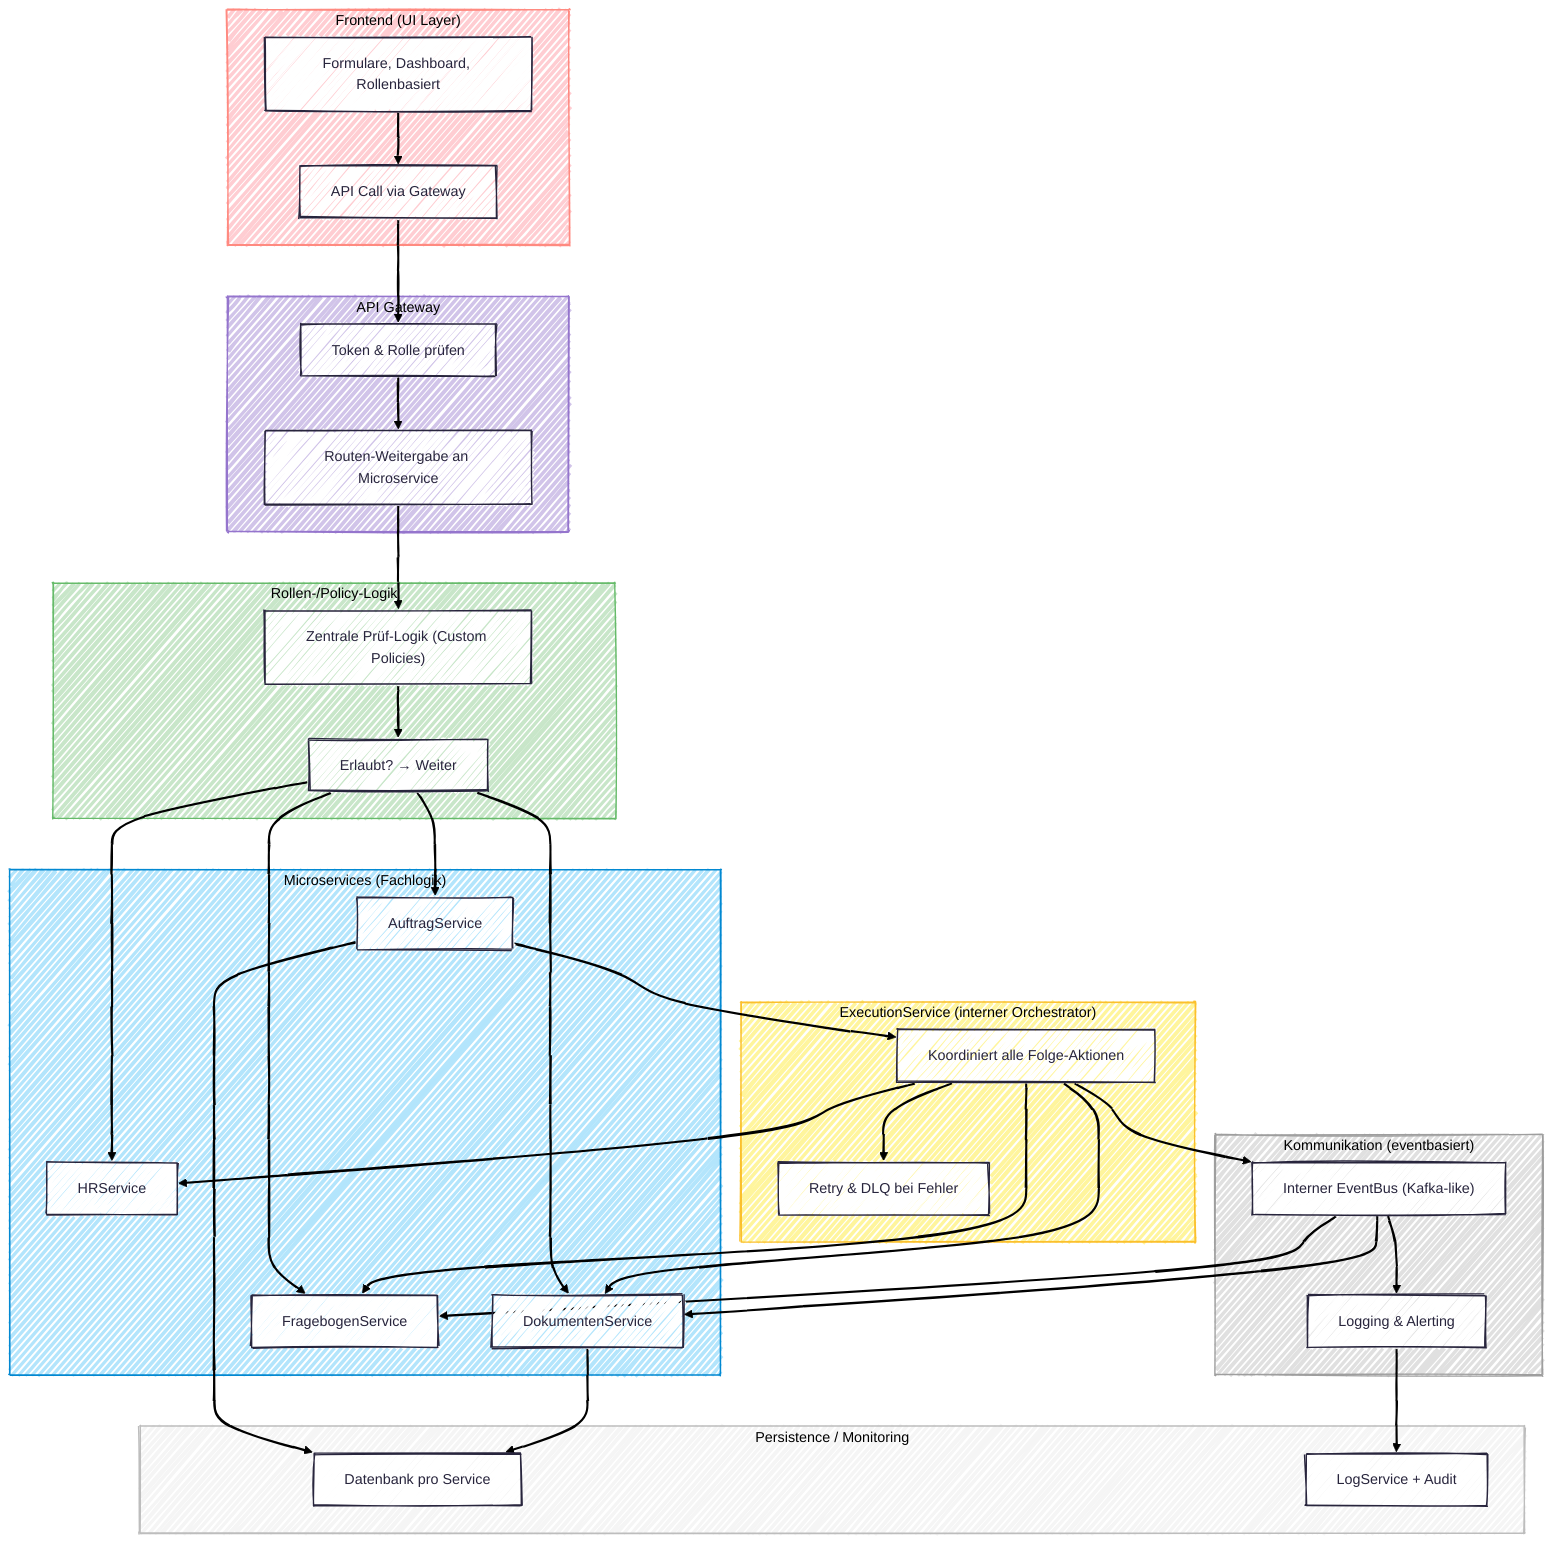 ---
config:
  look: handDrawn
  theme: redux
---
flowchart TB
  subgraph Frontend["Frontend (UI Layer)"]
    UI["Formulare, Dashboard, Rollenbasiert"]
    UI --> GW["API Call via Gateway"]
  end
  subgraph Gateway["API Gateway"]
    GW --> AUTH["Token & Rolle prüfen"]
    AUTH --> ROUTE["Routen-Weitergabe an Microservice"]
  end
  subgraph Policy["Rollen-/Policy-Logik"]
    POLICY["Zentrale Prüf-Logik (Custom Policies)"]
    ROUTE --> POLICY
    POLICY --> DISPATCH["Erlaubt? → Weiter"]
  end
  subgraph Microservices["Microservices (Fachlogik)"]
    MS1["AuftragService"]
    MS2["DokumentenService"]
    MS3["FragebogenService"]
    MS4["HRService"]
    DISPATCH --> MS1
    DISPATCH --> MS2
    DISPATCH --> MS3
    DISPATCH --> MS4
  end
  subgraph ExecutionService["ExecutionService (interner Orchestrator)"]
    ORCH["Koordiniert alle Folge-Aktionen"]
    MS1 --> ORCH
    ORCH --> MS2
    ORCH --> MS3
    ORCH --> MS4
    ORCH --> RETRY["Retry & DLQ bei Fehler"]
  end
  subgraph Eventing["Kommunikation (eventbasiert)"]
    BUS["Interner EventBus (Kafka-like)"]
    ORCH --> BUS
    BUS --> MS2
    BUS --> MS3
    BUS --> MON["Logging & Alerting"]
  end
  subgraph Persistence["Persistence / Monitoring"]
    DB1["Datenbank pro Service"]
    LOG["LogService + Audit"]
    MS1 --> DB1
    MS2 --> DB1
    MON --> LOG
  end
  style Frontend fill:#FFCDD2,stroke:#FF8A80
  style Gateway fill:#D1C4E9,stroke:#9575CD
  style Policy fill:#C8E6C9,stroke:#66BB6A
  style Microservices fill:#B3E5FC,stroke:#0288D1
  style ExecutionService fill:#FFF59D,stroke:#FBC02D
  style Eventing fill:#E0E0E0,stroke:#9E9E9E
  style Persistence fill:#F5F5F5,stroke:#BDBDBD